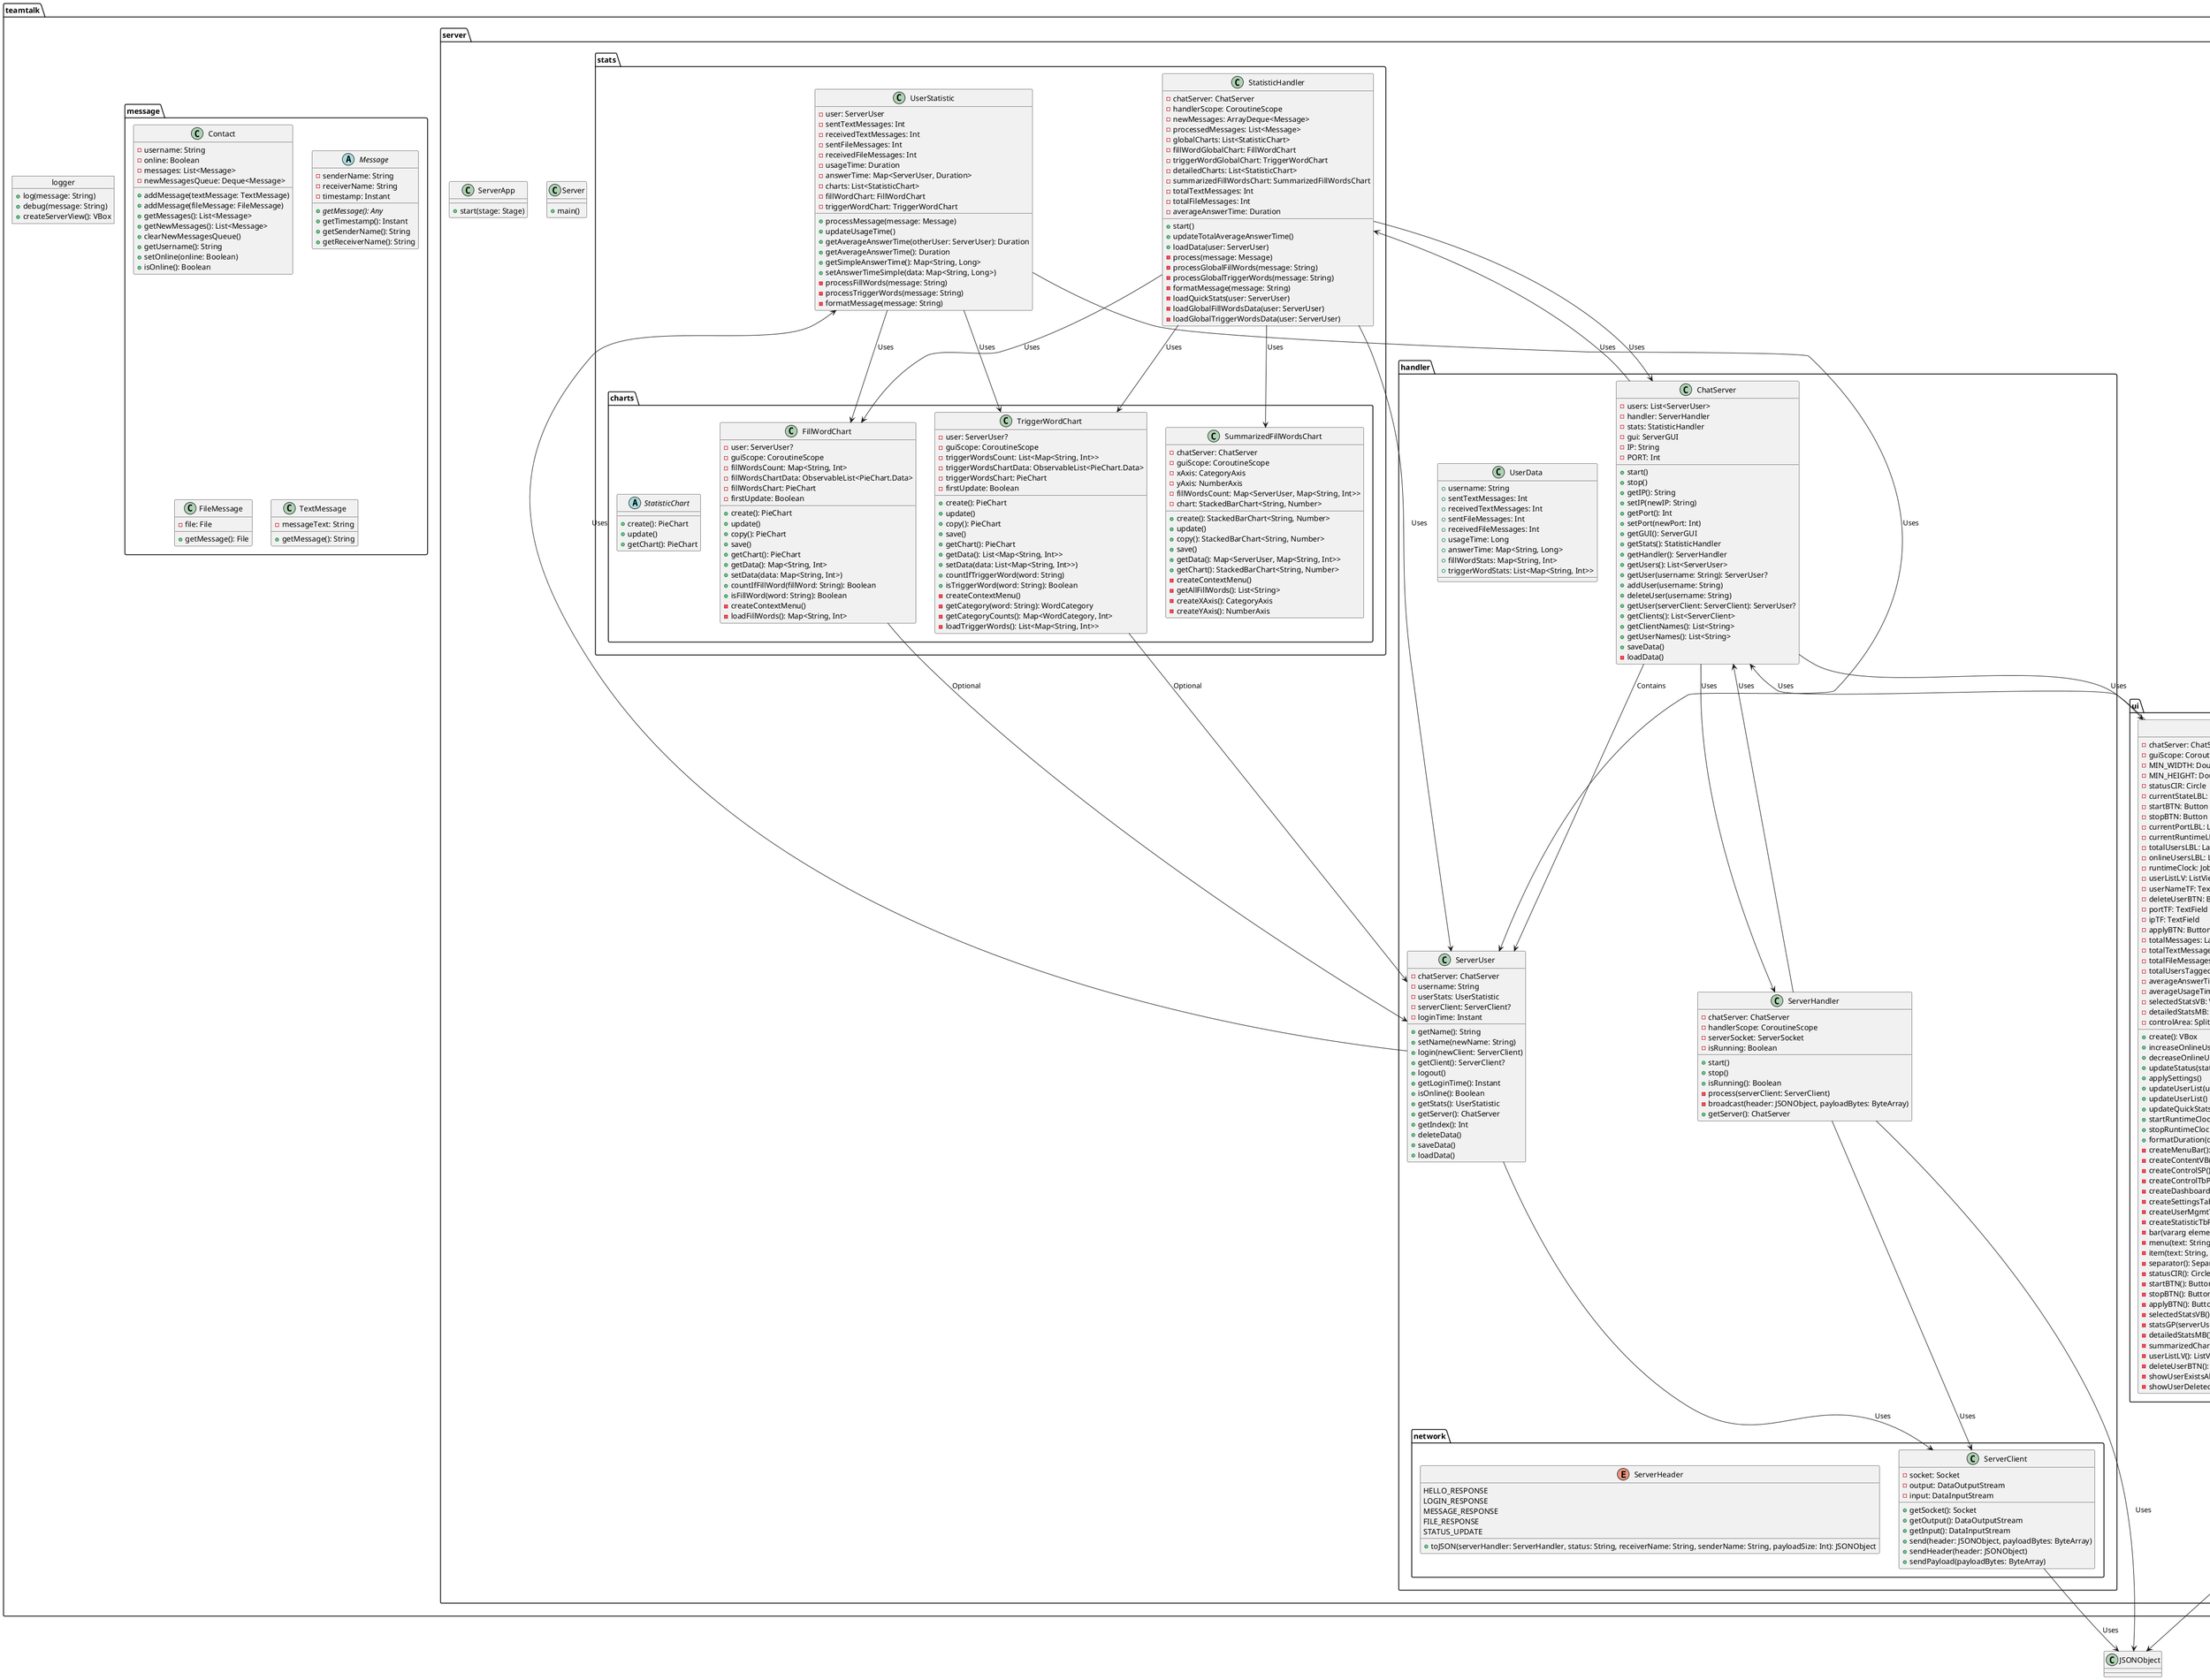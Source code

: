 @startuml

package teamtalk {
    object logger {
        +log(message: String)
        +debug(message: String)
        +createServerView(): VBox
    }
}

package "teamtalk.client" {
    class Client {
       +main()
    }

    class ClientApp {
        -chatClient: ChatClient

        +start(stage: Stage)
    }
}

package "teamtalk.client.handler" {
    class ChatClient {
        -handler: ClientHandler
        -gui: ClientGUI
        -uuid: UUID
        -username: String

        +start(server: String, port: Int)
        +getHandler(): ClientHandler
        +getGUI(): ClientGUI
        +isConnected(): Boolean
        +getServerUsers(): List
        +getUsername(): String
        +setUsername(username: String)
        +getUUID(): UUID
    }

    class ClientHandler {
        -chatClient: ChatClient
        -socket: Socket
        -input: DataInputStream
        -output: DataOutputStream
        -handlerScope: CoroutineScope
        -mutex: Mutex
        -messageChannel: Channel<Pair<JSONObject?, ByteArray?>>
        -status: String
        -contacts: List<Contact>

        +connect(server: String, port: Int)
        +process()
        +send(header: JSONObject, payloadBytes: ByteArray?)
        +sendHeader(header: JSONObject)
        +sendPayload(payloadBytes: ByteArray)
        +isConnected(): Boolean
        +getStatusMessage(): String
        +getContacts(): List<Contact>
    }

    enum ClientHeader {
        HELLO
        LOGIN
        MESSAGE
        FILE
        BYE

        +toJSON(chatClient: ChatClient, receiverName: String, payloadSize: Long, filename: String): JSONObject
    }
}

package "teamtalk.client.ui" {
    class ClientGUI {
        -chatClient: ChatClient
        -guiScope: CoroutineScope
        -primaryStage: Stage
        -defaultIP: String
        -defaultPort: String
        -connectBtn: Button
        -messageOutputLbl: Label
        -contactList: ListView<String>
        -sendFileBtn: Button
        -chosenFileLbl: Label
        -receivedFilesVBox: VBox
        -currentUserLbl: Label
        -currentUser: String
        -conversationSP: ScrollPane
        -conversationVB: VBox
        -conversationTF: TextFlow

        +startConnectionGUI(stage: Stage)
        +waitForConnected()
        +startUserselectionGUI(stage: Stage)
        +startMainGUI(stage: Stage)
        +exit(stage: Stage)
        +updateContactStatus(onlineContacts: JSONObject)
        +updateContactView()
        +updateMessages(contact: Contact, updateCause: String)
        +createMenuBar(): MenuBar
    }
}

package "teamtalk.server.handler" {
    class ChatServer {
        -users: List<ServerUser>
        -handler: ServerHandler
        -stats: StatisticHandler
        -gui: ServerGUI
        -IP: String
        -PORT: Int

        +start()
        +stop()
        +getIP(): String
        +setIP(newIP: String)
        +getPort(): Int
        +setPort(newPort: Int)
        +getGUI(): ServerGUI
        +getStats(): StatisticHandler
        +getHandler(): ServerHandler
        +getUsers(): List<ServerUser>
        +getUser(username: String): ServerUser?
        +addUser(username: String)
        +deleteUser(username: String)
        +getUser(serverClient: ServerClient): ServerUser?
        +getClients(): List<ServerClient>
        +getClientNames(): List<String>
        +getUserNames(): List<String>
        +saveData()
        -loadData()
    }

    class ServerHandler {
        -chatServer: ChatServer
        -handlerScope: CoroutineScope
        -serverSocket: ServerSocket
        -isRunning: Boolean

        +start()
        +stop()
        +isRunning(): Boolean
        -process(serverClient: ServerClient)
        -broadcast(header: JSONObject, payloadBytes: ByteArray)
        +getServer(): ChatServer
    }

    class ServerUser {
        -chatServer: ChatServer
        -username: String
        -userStats: UserStatistic
        -serverClient: ServerClient?
        -loginTime: Instant

        +getName(): String
        +setName(newName: String)
        +login(newClient: ServerClient)
        +getClient(): ServerClient?
        +logout()
        +getLoginTime(): Instant
        +isOnline(): Boolean
        +getStats(): UserStatistic
        +getServer(): ChatServer
        +getIndex(): Int
        +deleteData()
        +saveData()
        +loadData()
    }

    class UserData {
        +username: String
        +sentTextMessages: Int
        +receivedTextMessages: Int
        +sentFileMessages: Int
        +receivedFileMessages: Int
        +usageTime: Long
        +answerTime: Map<String, Long>
        +fillWordStats: Map<String, Int>
        +triggerWordStats: List<Map<String, Int>>
    }
}

package "teamtalk.server.handler.network" {
    class ServerClient {
        -socket: Socket
        -output: DataOutputStream
        -input: DataInputStream

        +getSocket(): Socket
        +getOutput(): DataOutputStream
        +getInput(): DataInputStream
        +send(header: JSONObject, payloadBytes: ByteArray)
        +sendHeader(header: JSONObject)
        +sendPayload(payloadBytes: ByteArray)
    }

    enum ServerHeader {
        HELLO_RESPONSE
        LOGIN_RESPONSE
        MESSAGE_RESPONSE
        FILE_RESPONSE
        STATUS_UPDATE

        +toJSON(serverHandler: ServerHandler, status: String, receiverName: String, senderName: String, payloadSize: Int): JSONObject
    }
}

package "teamtalk.message" {
    class Contact {
        -username: String
        -online: Boolean
        -messages: List<Message>
        -newMessagesQueue: Deque<Message>

        +addMessage(textMessage: TextMessage)
        +addMessage(fileMessage: FileMessage)
        +getMessages(): List<Message>
        +getNewMessages(): List<Message>
        +clearNewMessagesQueue()
        +getUsername(): String
        +setOnline(online: Boolean)
        +isOnline(): Boolean
    }

    abstract class Message {
        -senderName: String
        -receiverName: String
        -timestamp: Instant

        +{abstract} getMessage(): Any
        +getTimestamp(): Instant
        +getSenderName(): String
        +getReceiverName(): String
    }

    class FileMessage {
        -file: File

        +getMessage(): File
    }

    class TextMessage {
        -messageText: String

        +getMessage(): String
    }
}

package "teamtalk.server.stats.charts" {
    class FillWordChart {
        -user: ServerUser?
        -guiScope: CoroutineScope
        -fillWordsCount: Map<String, Int>
        -fillWordsChartData: ObservableList<PieChart.Data>
        -fillWordsChart: PieChart
        -firstUpdate: Boolean

        +create(): PieChart
        +update()
        +copy(): PieChart
        +save()
        +getChart(): PieChart
        +getData(): Map<String, Int>
        +setData(data: Map<String, Int>)
        +countIfFillWord(fillWord: String): Boolean
        +isFillWord(word: String): Boolean
        -createContextMenu()
        -loadFillWords(): Map<String, Int>
    }

    class SummarizedFillWordsChart {
        -chatServer: ChatServer
        -guiScope: CoroutineScope
        -xAxis: CategoryAxis
        -yAxis: NumberAxis
        -fillWordsCount: Map<ServerUser, Map<String, Int>>
        -chart: StackedBarChart<String, Number>

        +create(): StackedBarChart<String, Number>
        +update()
        +copy(): StackedBarChart<String, Number>
        +save()
        +getData(): Map<ServerUser, Map<String, Int>>
        +getChart(): StackedBarChart<String, Number>
        -createContextMenu()
        -getAllFillWords(): List<String>
        -createXAxis(): CategoryAxis
        -createYAxis(): NumberAxis
    }

    class TriggerWordChart {
        -user: ServerUser?
        -guiScope: CoroutineScope
        -triggerWordsCount: List<Map<String, Int>>
        -triggerWordsChartData: ObservableList<PieChart.Data>
        -triggerWordsChart: PieChart
        -firstUpdate: Boolean

        +create(): PieChart
        +update()
        +copy(): PieChart
        +save()
        +getChart(): PieChart
        +getData(): List<Map<String, Int>>
        +setData(data: List<Map<String, Int>>)
        +countIfTriggerWord(word: String)
        +isTriggerWord(word: String): Boolean
        -createContextMenu()
        -getCategory(word: String): WordCategory
        -getCategoryCounts(): Map<WordCategory, Int>
        -loadTriggerWords(): List<Map<String, Int>>
    }

    abstract class StatisticChart {
        +create(): PieChart
        +update()
        +getChart(): PieChart
    }
}

package "teamtalk.server.stats" {
    class StatisticHandler {
        -chatServer: ChatServer
        -handlerScope: CoroutineScope
        -newMessages: ArrayDeque<Message>
        -processedMessages: List<Message>
        -globalCharts: List<StatisticChart>
        -fillWordGlobalChart: FillWordChart
        -triggerWordGlobalChart: TriggerWordChart
        -detailedCharts: List<StatisticChart>
        -summarizedFillWordsChart: SummarizedFillWordsChart
        -totalTextMessages: Int
        -totalFileMessages: Int
        -averageAnswerTime: Duration

        +start()
        +updateTotalAverageAnswerTime()
        +loadData(user: ServerUser)
        -process(message: Message)
        -processGlobalFillWords(message: String)
        -processGlobalTriggerWords(message: String)
        -formatMessage(message: String)
        -loadQuickStats(user: ServerUser)
        -loadGlobalFillWordsData(user: ServerUser)
        -loadGlobalTriggerWordsData(user: ServerUser)
    }

    class UserStatistic {
        -user: ServerUser
        -sentTextMessages: Int
        -receivedTextMessages: Int
        -sentFileMessages: Int
        -receivedFileMessages: Int
        -usageTime: Duration
        -answerTime: Map<ServerUser, Duration>
        -charts: List<StatisticChart>
        -fillWordChart: FillWordChart
        -triggerWordChart: TriggerWordChart

        +processMessage(message: Message)
        +updateUsageTime()
        +getAverageAnswerTime(otherUser: ServerUser): Duration
        +getAverageAnswerTime(): Duration
        +getSimpleAnswerTime(): Map<String, Long>
        +setAnswerTimeSimple(data: Map<String, Long>)
        -processFillWords(message: String)
        -processTriggerWords(message: String)
        -formatMessage(message: String)
    }
}

package "teamtalk.server.ui" {
    class ServerGUI {
        -chatServer: ChatServer
        -guiScope: CoroutineScope
        -MIN_WIDTH: Double
        -MIN_HEIGHT: Double
        -statusCIR: Circle
        -currentStateLBL: Label
        -startBTN: Button
        -stopBTN: Button
        -currentPortLBL: Label
        -currentRuntimeLBL: Label
        -totalUsersLBL: Label
        -onlineUsersLBL: Label
        -runtimeClock: Job
        -userListLV: ListView<String>
        -userNameTF: TextField
        -deleteUserBTN: Button
        -portTF: TextField
        -ipTF: TextField
        -applyBTN: Button
        -totalMessages: Label
        -totalTextMessages: Label
        -totalFileMessages: Label
        -totalUsersTagged: Label
        -averageAnswerTime: Label
        -averageUsageTime: Label
        -selectedStatsVB: VBox
        -detailedStatsMB: MenuButton
        -controlArea: SplitPane

        +create(): VBox
        +increaseOnlineUsers()
        +decreaseOnlineUsers()
        +updateStatus(status: Boolean)
        +applySettings()
        +updateUserList(user: ServerUser)
        +updateUserList()
        +updateQuickStats()
        +startRuntimeClock()
        +stopRuntimeClock()
        +formatDuration(duration: Duration): String
        -createMenuBar(): MenuBar
        -createContentVB(): VBox
        -createControlSP(): SplitPane
        -createControlTbPn(): TabPane
        -createDashboardTab(): Tab
        -createSettingsTab(): Tab
        -createUserMgmtTab(): Tab
        -createStatisticTbPn(): Node
        -bar(vararg elements: Menu): MenuBar
        -menu(text: String, vararg elements: MenuItem): Menu
        -item(text: String, method: () -> Unit): MenuItem
        -separator(): SeparatorMenuItem
        -statusCIR(): Circle
        -startBTN(): Button
        -stopBTN(): Button
        -applyBTN(): Button
        -selectedStatsVB(): VBox
        -statsGP(serverUser: ServerUser): GridPane
        -detailedStatsMB(): MenuButton
        -summarizedChartsVB(): VBox
        -userListLV(): ListView<String>
        -deleteUserBTN(): Button
        -showUserExistsAlert(): Alert
        -showUserDeletedAlert(): Alert
    }
}

package "teamtalk.server" {
    class Server {
        +main()
    }

    class ServerApp {
        +start(stage: Stage)
    }
}

' Beziehungen
ClientApp --> ChatClient : Uses
ChatClient --> ClientHandler : Uses
ChatClient --> ClientGUI : Uses
ClientHandler --> ChatClient : Uses
ServerGUI --> ChatServer : Uses
ChatServer --> ServerHandler : Uses
ChatServer --> ServerUser : Contains
ChatServer --> ServerGUI : Uses
ChatServer --> StatisticHandler : Uses
ServerHandler --> ChatServer : Uses
ServerHandler --> ServerClient : Uses
ServerUser --> ServerClient : Uses
ServerUser --> UserStatistic : Uses
StatisticHandler --> ChatServer : Uses
StatisticHandler --> ServerUser : Uses
StatisticHandler --> FillWordChart : Uses
StatisticHandler --> TriggerWordChart : Uses
StatisticHandler --> SummarizedFillWordsChart : Uses
UserStatistic --> ServerUser : Uses
UserStatistic --> FillWordChart : Uses
UserStatistic --> TriggerWordChart : Uses
ServerClient --> JSONObject : Uses
ClientHandler --> JSONObject : Uses
ServerHandler --> JSONObject : Uses
FillWordChart --> ServerUser : Optional
TriggerWordChart --> ServerUser : Optional

@enduml
